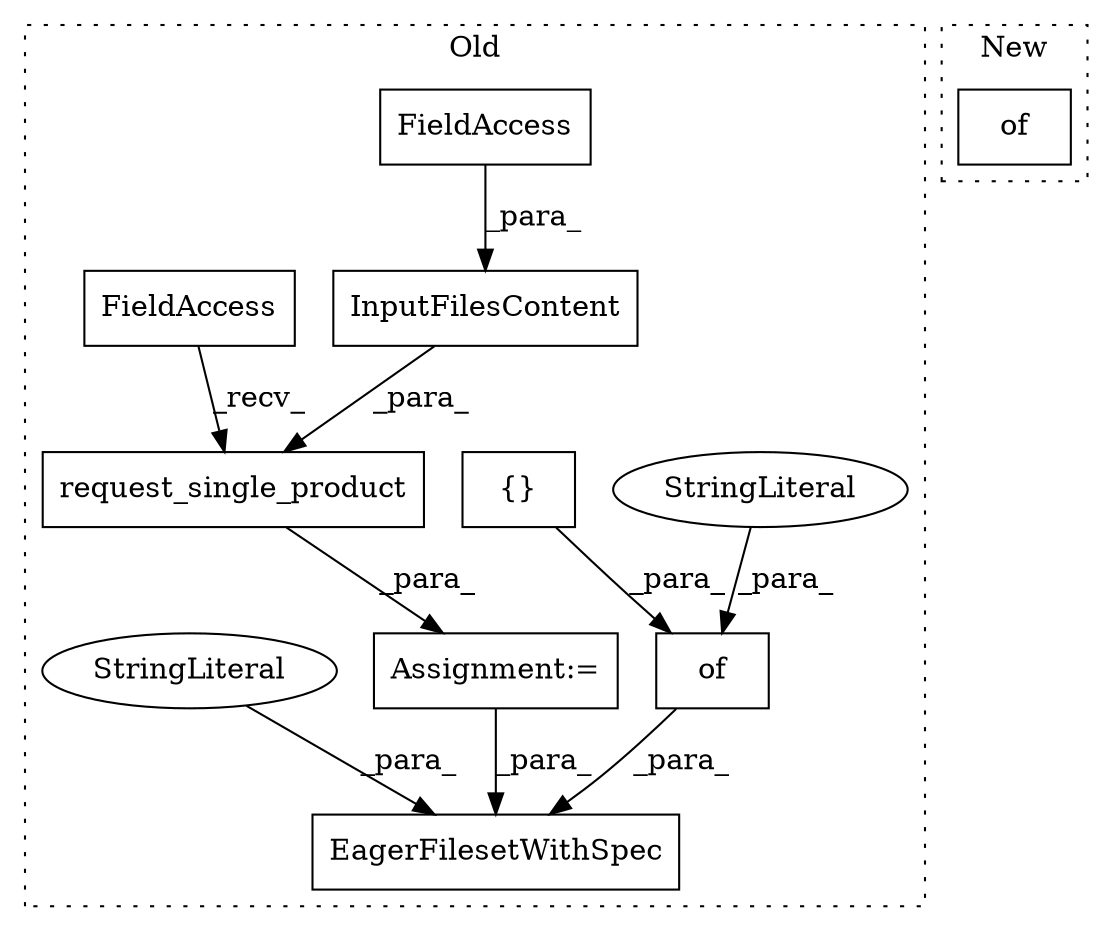 digraph G {
subgraph cluster0 {
1 [label="EagerFilesetWithSpec" a="32" s="1730,1800" l="21,1" shape="box"];
3 [label="{}" a="4" s="1782" l="2" shape="box"];
4 [label="InputFilesContent" a="32" s="1670,1700" l="18,1" shape="box"];
5 [label="request_single_product" a="32" s="1638,1701" l="23,1" shape="box"];
6 [label="FieldAccess" a="22" s="1688" l="12" shape="box"];
7 [label="FieldAccess" a="22" s="1633" l="4" shape="box"];
8 [label="of" a="32" s="1762,1784" l="3,1" shape="box"];
9 [label="StringLiteral" a="45" s="1765" l="7" shape="ellipse"];
10 [label="Assignment:=" a="7" s="1632" l="1" shape="box"];
11 [label="StringLiteral" a="45" s="1751" l="6" shape="ellipse"];
label = "Old";
style="dotted";
}
subgraph cluster1 {
2 [label="of" a="32" s="1846" l="4" shape="box"];
label = "New";
style="dotted";
}
3 -> 8 [label="_para_"];
4 -> 5 [label="_para_"];
5 -> 10 [label="_para_"];
6 -> 4 [label="_para_"];
7 -> 5 [label="_recv_"];
8 -> 1 [label="_para_"];
9 -> 8 [label="_para_"];
10 -> 1 [label="_para_"];
11 -> 1 [label="_para_"];
}